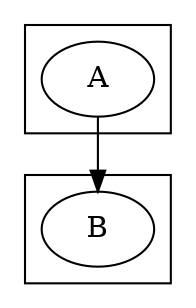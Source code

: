digraph G {
  subgraph cluster_a { A; }
  subgraph cluster_b { B; }
  subgraph cluster_a { A; } -> subgraph cluster_b { B; };
}
